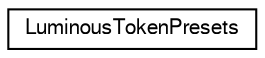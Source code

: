 digraph "Graphical Class Hierarchy"
{
  edge [fontname="FreeSans",fontsize="10",labelfontname="FreeSans",labelfontsize="10"];
  node [fontname="FreeSans",fontsize="10",shape=record];
  rankdir="LR";
  Node1 [label="LuminousTokenPresets",height=0.2,width=0.4,color="black", fillcolor="white", style="filled",URL="$classLuminousTokenPresets.html",tooltip="A set of pre-defined patterns to match various common tokens."];
}
